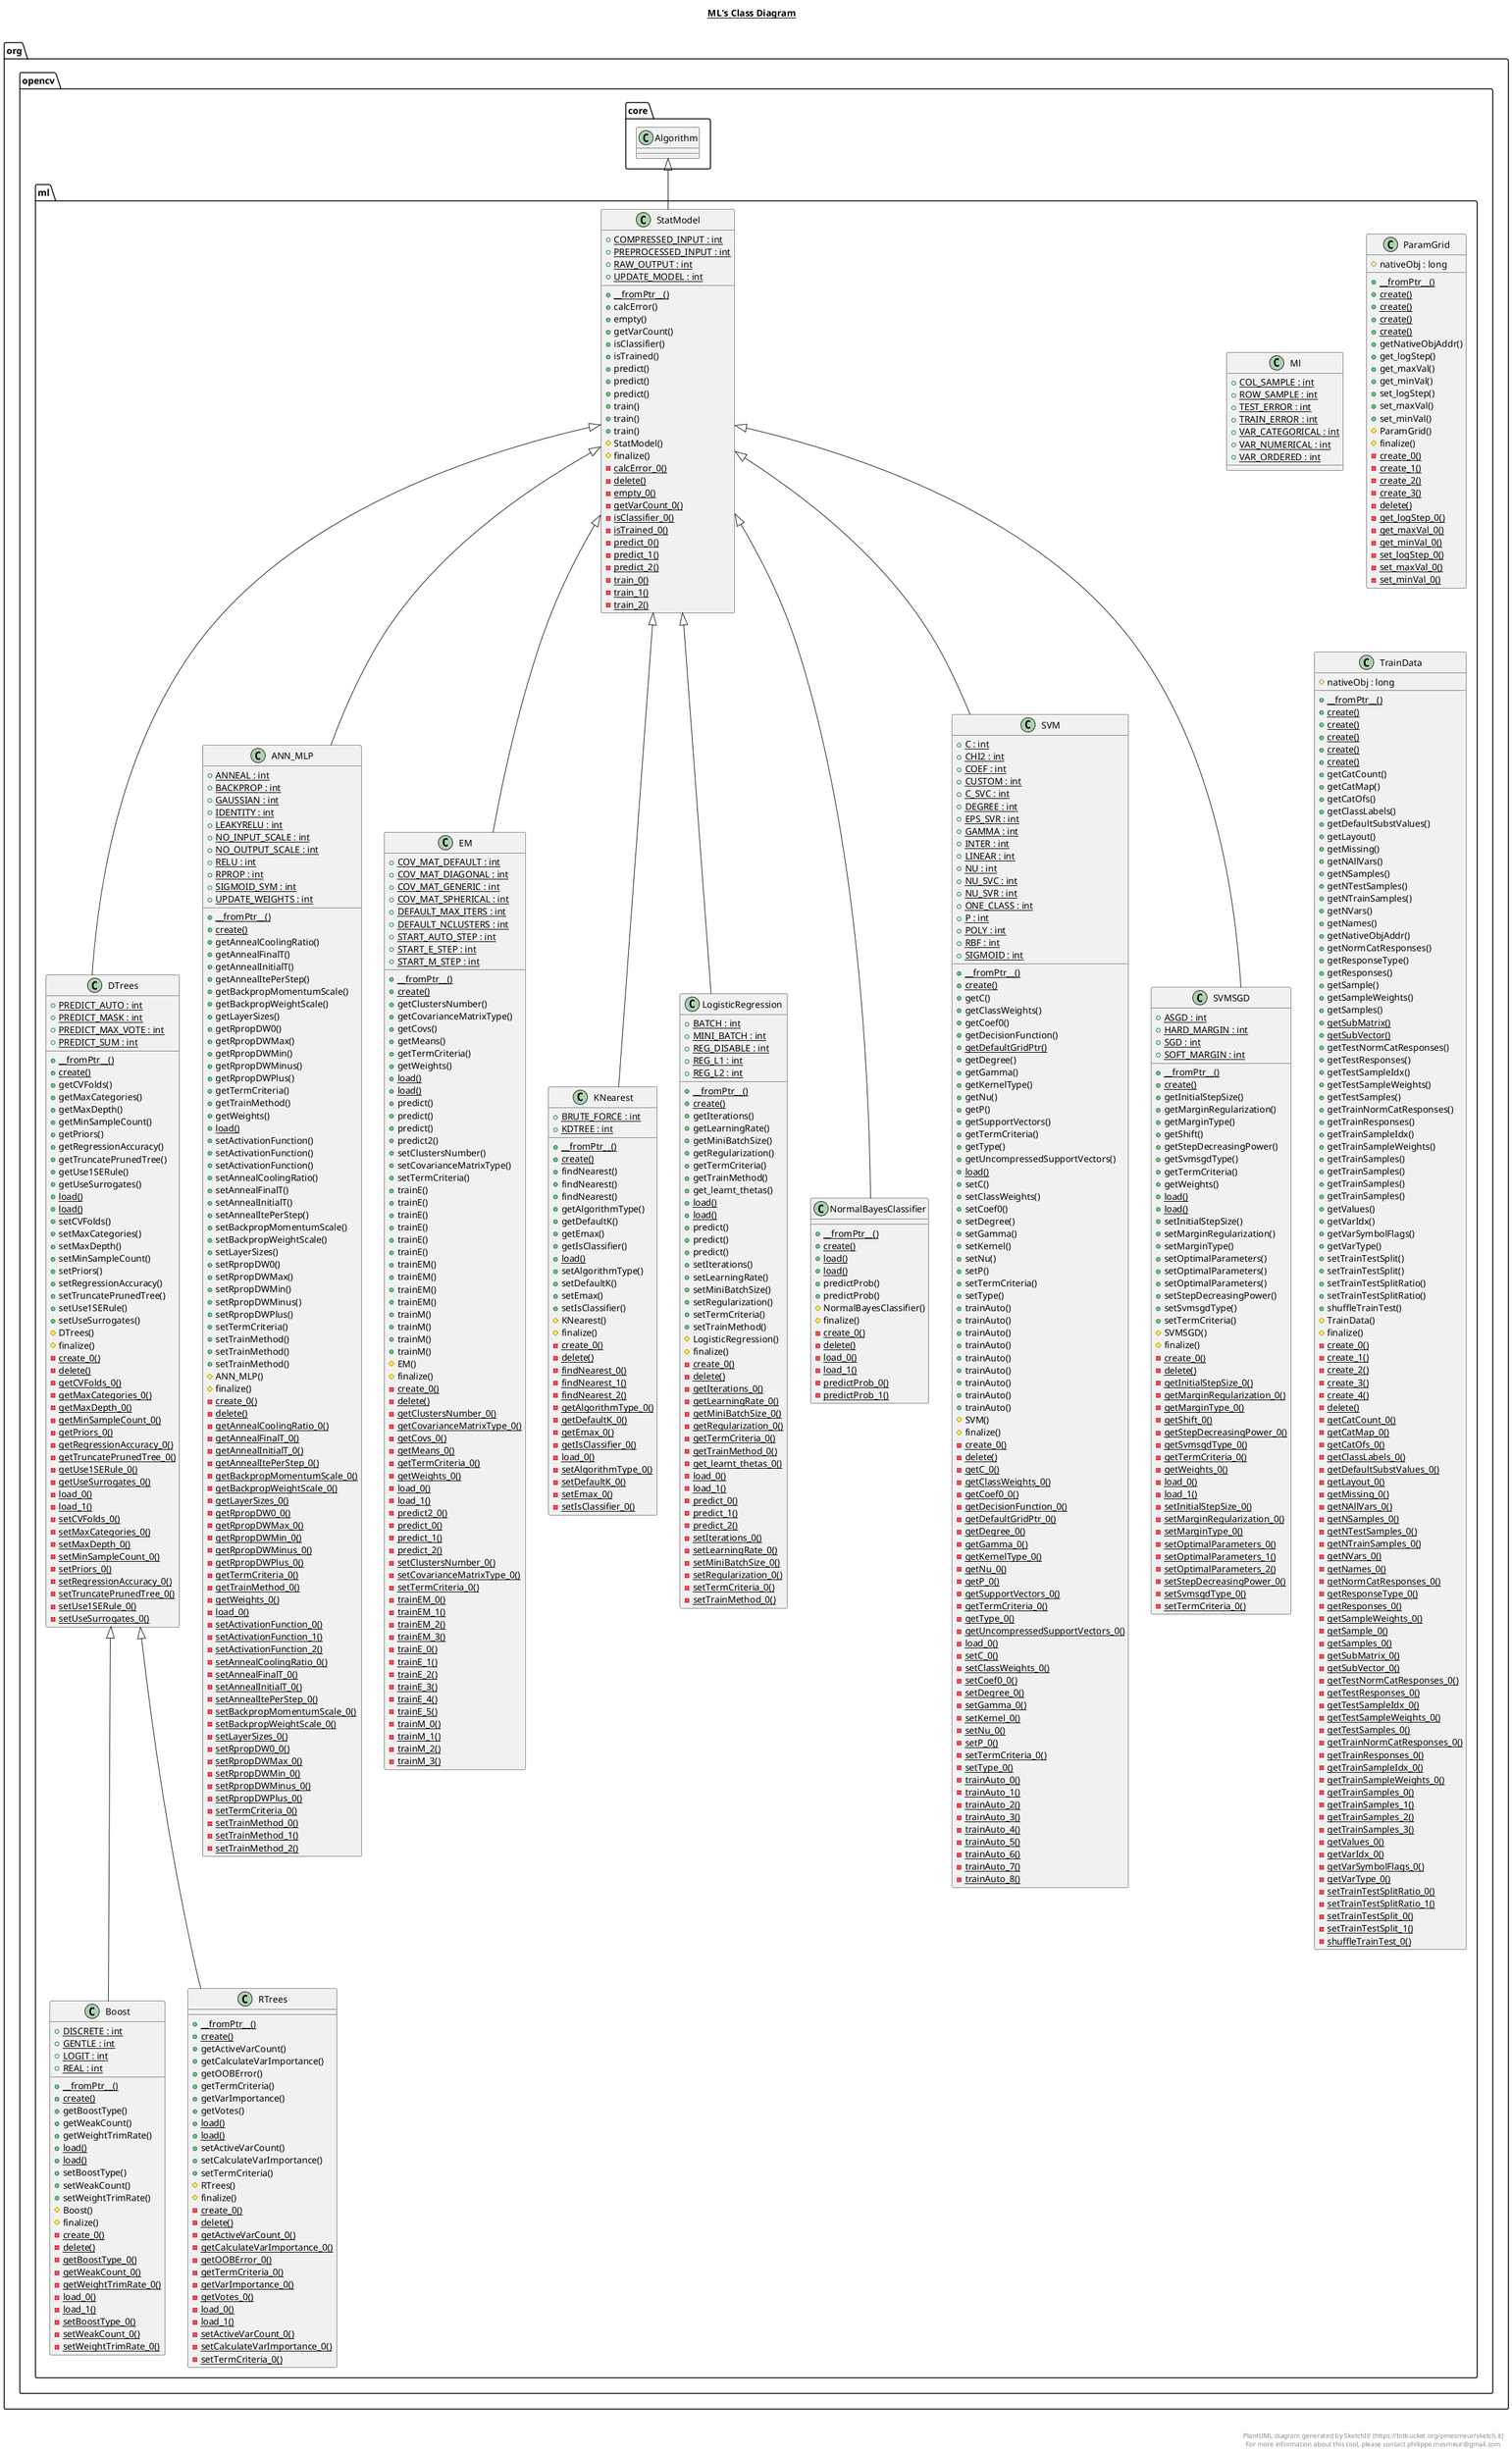 @startuml

title __ML's Class Diagram__\n

  namespace org.opencv {
    namespace ml {
      class org.opencv.ml.ANN_MLP {
          {static} + ANNEAL : int
          {static} + BACKPROP : int
          {static} + GAUSSIAN : int
          {static} + IDENTITY : int
          {static} + LEAKYRELU : int
          {static} + NO_INPUT_SCALE : int
          {static} + NO_OUTPUT_SCALE : int
          {static} + RELU : int
          {static} + RPROP : int
          {static} + SIGMOID_SYM : int
          {static} + UPDATE_WEIGHTS : int
          {static} + __fromPtr__()
          {static} + create()
          + getAnnealCoolingRatio()
          + getAnnealFinalT()
          + getAnnealInitialT()
          + getAnnealItePerStep()
          + getBackpropMomentumScale()
          + getBackpropWeightScale()
          + getLayerSizes()
          + getRpropDW0()
          + getRpropDWMax()
          + getRpropDWMin()
          + getRpropDWMinus()
          + getRpropDWPlus()
          + getTermCriteria()
          + getTrainMethod()
          + getWeights()
          {static} + load()
          + setActivationFunction()
          + setActivationFunction()
          + setActivationFunction()
          + setAnnealCoolingRatio()
          + setAnnealFinalT()
          + setAnnealInitialT()
          + setAnnealItePerStep()
          + setBackpropMomentumScale()
          + setBackpropWeightScale()
          + setLayerSizes()
          + setRpropDW0()
          + setRpropDWMax()
          + setRpropDWMin()
          + setRpropDWMinus()
          + setRpropDWPlus()
          + setTermCriteria()
          + setTrainMethod()
          + setTrainMethod()
          + setTrainMethod()
          # ANN_MLP()
          # finalize()
          {static} - create_0()
          {static} - delete()
          {static} - getAnnealCoolingRatio_0()
          {static} - getAnnealFinalT_0()
          {static} - getAnnealInitialT_0()
          {static} - getAnnealItePerStep_0()
          {static} - getBackpropMomentumScale_0()
          {static} - getBackpropWeightScale_0()
          {static} - getLayerSizes_0()
          {static} - getRpropDW0_0()
          {static} - getRpropDWMax_0()
          {static} - getRpropDWMin_0()
          {static} - getRpropDWMinus_0()
          {static} - getRpropDWPlus_0()
          {static} - getTermCriteria_0()
          {static} - getTrainMethod_0()
          {static} - getWeights_0()
          {static} - load_0()
          {static} - setActivationFunction_0()
          {static} - setActivationFunction_1()
          {static} - setActivationFunction_2()
          {static} - setAnnealCoolingRatio_0()
          {static} - setAnnealFinalT_0()
          {static} - setAnnealInitialT_0()
          {static} - setAnnealItePerStep_0()
          {static} - setBackpropMomentumScale_0()
          {static} - setBackpropWeightScale_0()
          {static} - setLayerSizes_0()
          {static} - setRpropDW0_0()
          {static} - setRpropDWMax_0()
          {static} - setRpropDWMin_0()
          {static} - setRpropDWMinus_0()
          {static} - setRpropDWPlus_0()
          {static} - setTermCriteria_0()
          {static} - setTrainMethod_0()
          {static} - setTrainMethod_1()
          {static} - setTrainMethod_2()
      }
    }
  }
  

  namespace org.opencv {
    namespace ml {
      class org.opencv.ml.Boost {
          {static} + DISCRETE : int
          {static} + GENTLE : int
          {static} + LOGIT : int
          {static} + REAL : int
          {static} + __fromPtr__()
          {static} + create()
          + getBoostType()
          + getWeakCount()
          + getWeightTrimRate()
          {static} + load()
          {static} + load()
          + setBoostType()
          + setWeakCount()
          + setWeightTrimRate()
          # Boost()
          # finalize()
          {static} - create_0()
          {static} - delete()
          {static} - getBoostType_0()
          {static} - getWeakCount_0()
          {static} - getWeightTrimRate_0()
          {static} - load_0()
          {static} - load_1()
          {static} - setBoostType_0()
          {static} - setWeakCount_0()
          {static} - setWeightTrimRate_0()
      }
    }
  }
  

  namespace org.opencv {
    namespace ml {
      class org.opencv.ml.DTrees {
          {static} + PREDICT_AUTO : int
          {static} + PREDICT_MASK : int
          {static} + PREDICT_MAX_VOTE : int
          {static} + PREDICT_SUM : int
          {static} + __fromPtr__()
          {static} + create()
          + getCVFolds()
          + getMaxCategories()
          + getMaxDepth()
          + getMinSampleCount()
          + getPriors()
          + getRegressionAccuracy()
          + getTruncatePrunedTree()
          + getUse1SERule()
          + getUseSurrogates()
          {static} + load()
          {static} + load()
          + setCVFolds()
          + setMaxCategories()
          + setMaxDepth()
          + setMinSampleCount()
          + setPriors()
          + setRegressionAccuracy()
          + setTruncatePrunedTree()
          + setUse1SERule()
          + setUseSurrogates()
          # DTrees()
          # finalize()
          {static} - create_0()
          {static} - delete()
          {static} - getCVFolds_0()
          {static} - getMaxCategories_0()
          {static} - getMaxDepth_0()
          {static} - getMinSampleCount_0()
          {static} - getPriors_0()
          {static} - getRegressionAccuracy_0()
          {static} - getTruncatePrunedTree_0()
          {static} - getUse1SERule_0()
          {static} - getUseSurrogates_0()
          {static} - load_0()
          {static} - load_1()
          {static} - setCVFolds_0()
          {static} - setMaxCategories_0()
          {static} - setMaxDepth_0()
          {static} - setMinSampleCount_0()
          {static} - setPriors_0()
          {static} - setRegressionAccuracy_0()
          {static} - setTruncatePrunedTree_0()
          {static} - setUse1SERule_0()
          {static} - setUseSurrogates_0()
      }
    }
  }
  

  namespace org.opencv {
    namespace ml {
      class org.opencv.ml.EM {
          {static} + COV_MAT_DEFAULT : int
          {static} + COV_MAT_DIAGONAL : int
          {static} + COV_MAT_GENERIC : int
          {static} + COV_MAT_SPHERICAL : int
          {static} + DEFAULT_MAX_ITERS : int
          {static} + DEFAULT_NCLUSTERS : int
          {static} + START_AUTO_STEP : int
          {static} + START_E_STEP : int
          {static} + START_M_STEP : int
          {static} + __fromPtr__()
          {static} + create()
          + getClustersNumber()
          + getCovarianceMatrixType()
          + getCovs()
          + getMeans()
          + getTermCriteria()
          + getWeights()
          {static} + load()
          {static} + load()
          + predict()
          + predict()
          + predict()
          + predict2()
          + setClustersNumber()
          + setCovarianceMatrixType()
          + setTermCriteria()
          + trainE()
          + trainE()
          + trainE()
          + trainE()
          + trainE()
          + trainE()
          + trainEM()
          + trainEM()
          + trainEM()
          + trainEM()
          + trainM()
          + trainM()
          + trainM()
          + trainM()
          # EM()
          # finalize()
          {static} - create_0()
          {static} - delete()
          {static} - getClustersNumber_0()
          {static} - getCovarianceMatrixType_0()
          {static} - getCovs_0()
          {static} - getMeans_0()
          {static} - getTermCriteria_0()
          {static} - getWeights_0()
          {static} - load_0()
          {static} - load_1()
          {static} - predict2_0()
          {static} - predict_0()
          {static} - predict_1()
          {static} - predict_2()
          {static} - setClustersNumber_0()
          {static} - setCovarianceMatrixType_0()
          {static} - setTermCriteria_0()
          {static} - trainEM_0()
          {static} - trainEM_1()
          {static} - trainEM_2()
          {static} - trainEM_3()
          {static} - trainE_0()
          {static} - trainE_1()
          {static} - trainE_2()
          {static} - trainE_3()
          {static} - trainE_4()
          {static} - trainE_5()
          {static} - trainM_0()
          {static} - trainM_1()
          {static} - trainM_2()
          {static} - trainM_3()
      }
    }
  }
  

  namespace org.opencv {
    namespace ml {
      class org.opencv.ml.KNearest {
          {static} + BRUTE_FORCE : int
          {static} + KDTREE : int
          {static} + __fromPtr__()
          {static} + create()
          + findNearest()
          + findNearest()
          + findNearest()
          + getAlgorithmType()
          + getDefaultK()
          + getEmax()
          + getIsClassifier()
          {static} + load()
          + setAlgorithmType()
          + setDefaultK()
          + setEmax()
          + setIsClassifier()
          # KNearest()
          # finalize()
          {static} - create_0()
          {static} - delete()
          {static} - findNearest_0()
          {static} - findNearest_1()
          {static} - findNearest_2()
          {static} - getAlgorithmType_0()
          {static} - getDefaultK_0()
          {static} - getEmax_0()
          {static} - getIsClassifier_0()
          {static} - load_0()
          {static} - setAlgorithmType_0()
          {static} - setDefaultK_0()
          {static} - setEmax_0()
          {static} - setIsClassifier_0()
      }
    }
  }
  

  namespace org.opencv {
    namespace ml {
      class org.opencv.ml.LogisticRegression {
          {static} + BATCH : int
          {static} + MINI_BATCH : int
          {static} + REG_DISABLE : int
          {static} + REG_L1 : int
          {static} + REG_L2 : int
          {static} + __fromPtr__()
          {static} + create()
          + getIterations()
          + getLearningRate()
          + getMiniBatchSize()
          + getRegularization()
          + getTermCriteria()
          + getTrainMethod()
          + get_learnt_thetas()
          {static} + load()
          {static} + load()
          + predict()
          + predict()
          + predict()
          + setIterations()
          + setLearningRate()
          + setMiniBatchSize()
          + setRegularization()
          + setTermCriteria()
          + setTrainMethod()
          # LogisticRegression()
          # finalize()
          {static} - create_0()
          {static} - delete()
          {static} - getIterations_0()
          {static} - getLearningRate_0()
          {static} - getMiniBatchSize_0()
          {static} - getRegularization_0()
          {static} - getTermCriteria_0()
          {static} - getTrainMethod_0()
          {static} - get_learnt_thetas_0()
          {static} - load_0()
          {static} - load_1()
          {static} - predict_0()
          {static} - predict_1()
          {static} - predict_2()
          {static} - setIterations_0()
          {static} - setLearningRate_0()
          {static} - setMiniBatchSize_0()
          {static} - setRegularization_0()
          {static} - setTermCriteria_0()
          {static} - setTrainMethod_0()
      }
    }
  }
  

  namespace org.opencv {
    namespace ml {
      class org.opencv.ml.Ml {
          {static} + COL_SAMPLE : int
          {static} + ROW_SAMPLE : int
          {static} + TEST_ERROR : int
          {static} + TRAIN_ERROR : int
          {static} + VAR_CATEGORICAL : int
          {static} + VAR_NUMERICAL : int
          {static} + VAR_ORDERED : int
      }
    }
  }
  

  namespace org.opencv {
    namespace ml {
      class org.opencv.ml.NormalBayesClassifier {
          {static} + __fromPtr__()
          {static} + create()
          {static} + load()
          {static} + load()
          + predictProb()
          + predictProb()
          # NormalBayesClassifier()
          # finalize()
          {static} - create_0()
          {static} - delete()
          {static} - load_0()
          {static} - load_1()
          {static} - predictProb_0()
          {static} - predictProb_1()
      }
    }
  }
  

  namespace org.opencv {
    namespace ml {
      class org.opencv.ml.ParamGrid {
          # nativeObj : long
          {static} + __fromPtr__()
          {static} + create()
          {static} + create()
          {static} + create()
          {static} + create()
          + getNativeObjAddr()
          + get_logStep()
          + get_maxVal()
          + get_minVal()
          + set_logStep()
          + set_maxVal()
          + set_minVal()
          # ParamGrid()
          # finalize()
          {static} - create_0()
          {static} - create_1()
          {static} - create_2()
          {static} - create_3()
          {static} - delete()
          {static} - get_logStep_0()
          {static} - get_maxVal_0()
          {static} - get_minVal_0()
          {static} - set_logStep_0()
          {static} - set_maxVal_0()
          {static} - set_minVal_0()
      }
    }
  }
  

  namespace org.opencv {
    namespace ml {
      class org.opencv.ml.RTrees {
          {static} + __fromPtr__()
          {static} + create()
          + getActiveVarCount()
          + getCalculateVarImportance()
          + getOOBError()
          + getTermCriteria()
          + getVarImportance()
          + getVotes()
          {static} + load()
          {static} + load()
          + setActiveVarCount()
          + setCalculateVarImportance()
          + setTermCriteria()
          # RTrees()
          # finalize()
          {static} - create_0()
          {static} - delete()
          {static} - getActiveVarCount_0()
          {static} - getCalculateVarImportance_0()
          {static} - getOOBError_0()
          {static} - getTermCriteria_0()
          {static} - getVarImportance_0()
          {static} - getVotes_0()
          {static} - load_0()
          {static} - load_1()
          {static} - setActiveVarCount_0()
          {static} - setCalculateVarImportance_0()
          {static} - setTermCriteria_0()
      }
    }
  }
  

  namespace org.opencv {
    namespace ml {
      class org.opencv.ml.SVM {
          {static} + C : int
          {static} + CHI2 : int
          {static} + COEF : int
          {static} + CUSTOM : int
          {static} + C_SVC : int
          {static} + DEGREE : int
          {static} + EPS_SVR : int
          {static} + GAMMA : int
          {static} + INTER : int
          {static} + LINEAR : int
          {static} + NU : int
          {static} + NU_SVC : int
          {static} + NU_SVR : int
          {static} + ONE_CLASS : int
          {static} + P : int
          {static} + POLY : int
          {static} + RBF : int
          {static} + SIGMOID : int
          {static} + __fromPtr__()
          {static} + create()
          + getC()
          + getClassWeights()
          + getCoef0()
          + getDecisionFunction()
          {static} + getDefaultGridPtr()
          + getDegree()
          + getGamma()
          + getKernelType()
          + getNu()
          + getP()
          + getSupportVectors()
          + getTermCriteria()
          + getType()
          + getUncompressedSupportVectors()
          {static} + load()
          + setC()
          + setClassWeights()
          + setCoef0()
          + setDegree()
          + setGamma()
          + setKernel()
          + setNu()
          + setP()
          + setTermCriteria()
          + setType()
          + trainAuto()
          + trainAuto()
          + trainAuto()
          + trainAuto()
          + trainAuto()
          + trainAuto()
          + trainAuto()
          + trainAuto()
          + trainAuto()
          # SVM()
          # finalize()
          {static} - create_0()
          {static} - delete()
          {static} - getC_0()
          {static} - getClassWeights_0()
          {static} - getCoef0_0()
          {static} - getDecisionFunction_0()
          {static} - getDefaultGridPtr_0()
          {static} - getDegree_0()
          {static} - getGamma_0()
          {static} - getKernelType_0()
          {static} - getNu_0()
          {static} - getP_0()
          {static} - getSupportVectors_0()
          {static} - getTermCriteria_0()
          {static} - getType_0()
          {static} - getUncompressedSupportVectors_0()
          {static} - load_0()
          {static} - setC_0()
          {static} - setClassWeights_0()
          {static} - setCoef0_0()
          {static} - setDegree_0()
          {static} - setGamma_0()
          {static} - setKernel_0()
          {static} - setNu_0()
          {static} - setP_0()
          {static} - setTermCriteria_0()
          {static} - setType_0()
          {static} - trainAuto_0()
          {static} - trainAuto_1()
          {static} - trainAuto_2()
          {static} - trainAuto_3()
          {static} - trainAuto_4()
          {static} - trainAuto_5()
          {static} - trainAuto_6()
          {static} - trainAuto_7()
          {static} - trainAuto_8()
      }
    }
  }
  

  namespace org.opencv {
    namespace ml {
      class org.opencv.ml.SVMSGD {
          {static} + ASGD : int
          {static} + HARD_MARGIN : int
          {static} + SGD : int
          {static} + SOFT_MARGIN : int
          {static} + __fromPtr__()
          {static} + create()
          + getInitialStepSize()
          + getMarginRegularization()
          + getMarginType()
          + getShift()
          + getStepDecreasingPower()
          + getSvmsgdType()
          + getTermCriteria()
          + getWeights()
          {static} + load()
          {static} + load()
          + setInitialStepSize()
          + setMarginRegularization()
          + setMarginType()
          + setOptimalParameters()
          + setOptimalParameters()
          + setOptimalParameters()
          + setStepDecreasingPower()
          + setSvmsgdType()
          + setTermCriteria()
          # SVMSGD()
          # finalize()
          {static} - create_0()
          {static} - delete()
          {static} - getInitialStepSize_0()
          {static} - getMarginRegularization_0()
          {static} - getMarginType_0()
          {static} - getShift_0()
          {static} - getStepDecreasingPower_0()
          {static} - getSvmsgdType_0()
          {static} - getTermCriteria_0()
          {static} - getWeights_0()
          {static} - load_0()
          {static} - load_1()
          {static} - setInitialStepSize_0()
          {static} - setMarginRegularization_0()
          {static} - setMarginType_0()
          {static} - setOptimalParameters_0()
          {static} - setOptimalParameters_1()
          {static} - setOptimalParameters_2()
          {static} - setStepDecreasingPower_0()
          {static} - setSvmsgdType_0()
          {static} - setTermCriteria_0()
      }
    }
  }
  

  namespace org.opencv {
    namespace ml {
      class org.opencv.ml.StatModel {
          {static} + COMPRESSED_INPUT : int
          {static} + PREPROCESSED_INPUT : int
          {static} + RAW_OUTPUT : int
          {static} + UPDATE_MODEL : int
          {static} + __fromPtr__()
          + calcError()
          + empty()
          + getVarCount()
          + isClassifier()
          + isTrained()
          + predict()
          + predict()
          + predict()
          + train()
          + train()
          + train()
          # StatModel()
          # finalize()
          {static} - calcError_0()
          {static} - delete()
          {static} - empty_0()
          {static} - getVarCount_0()
          {static} - isClassifier_0()
          {static} - isTrained_0()
          {static} - predict_0()
          {static} - predict_1()
          {static} - predict_2()
          {static} - train_0()
          {static} - train_1()
          {static} - train_2()
      }
    }
  }
  

  namespace org.opencv {
    namespace ml {
      class org.opencv.ml.TrainData {
          # nativeObj : long
          {static} + __fromPtr__()
          {static} + create()
          {static} + create()
          {static} + create()
          {static} + create()
          {static} + create()
          + getCatCount()
          + getCatMap()
          + getCatOfs()
          + getClassLabels()
          + getDefaultSubstValues()
          + getLayout()
          + getMissing()
          + getNAllVars()
          + getNSamples()
          + getNTestSamples()
          + getNTrainSamples()
          + getNVars()
          + getNames()
          + getNativeObjAddr()
          + getNormCatResponses()
          + getResponseType()
          + getResponses()
          + getSample()
          + getSampleWeights()
          + getSamples()
          {static} + getSubMatrix()
          {static} + getSubVector()
          + getTestNormCatResponses()
          + getTestResponses()
          + getTestSampleIdx()
          + getTestSampleWeights()
          + getTestSamples()
          + getTrainNormCatResponses()
          + getTrainResponses()
          + getTrainSampleIdx()
          + getTrainSampleWeights()
          + getTrainSamples()
          + getTrainSamples()
          + getTrainSamples()
          + getTrainSamples()
          + getValues()
          + getVarIdx()
          + getVarSymbolFlags()
          + getVarType()
          + setTrainTestSplit()
          + setTrainTestSplit()
          + setTrainTestSplitRatio()
          + setTrainTestSplitRatio()
          + shuffleTrainTest()
          # TrainData()
          # finalize()
          {static} - create_0()
          {static} - create_1()
          {static} - create_2()
          {static} - create_3()
          {static} - create_4()
          {static} - delete()
          {static} - getCatCount_0()
          {static} - getCatMap_0()
          {static} - getCatOfs_0()
          {static} - getClassLabels_0()
          {static} - getDefaultSubstValues_0()
          {static} - getLayout_0()
          {static} - getMissing_0()
          {static} - getNAllVars_0()
          {static} - getNSamples_0()
          {static} - getNTestSamples_0()
          {static} - getNTrainSamples_0()
          {static} - getNVars_0()
          {static} - getNames_0()
          {static} - getNormCatResponses_0()
          {static} - getResponseType_0()
          {static} - getResponses_0()
          {static} - getSampleWeights_0()
          {static} - getSample_0()
          {static} - getSamples_0()
          {static} - getSubMatrix_0()
          {static} - getSubVector_0()
          {static} - getTestNormCatResponses_0()
          {static} - getTestResponses_0()
          {static} - getTestSampleIdx_0()
          {static} - getTestSampleWeights_0()
          {static} - getTestSamples_0()
          {static} - getTrainNormCatResponses_0()
          {static} - getTrainResponses_0()
          {static} - getTrainSampleIdx_0()
          {static} - getTrainSampleWeights_0()
          {static} - getTrainSamples_0()
          {static} - getTrainSamples_1()
          {static} - getTrainSamples_2()
          {static} - getTrainSamples_3()
          {static} - getValues_0()
          {static} - getVarIdx_0()
          {static} - getVarSymbolFlags_0()
          {static} - getVarType_0()
          {static} - setTrainTestSplitRatio_0()
          {static} - setTrainTestSplitRatio_1()
          {static} - setTrainTestSplit_0()
          {static} - setTrainTestSplit_1()
          {static} - shuffleTrainTest_0()
      }
    }
  }
  

  org.opencv.ml.ANN_MLP -up-|> org.opencv.ml.StatModel
  org.opencv.ml.Boost -up-|> org.opencv.ml.DTrees
  org.opencv.ml.DTrees -up-|> org.opencv.ml.StatModel
  org.opencv.ml.EM -up-|> org.opencv.ml.StatModel
  org.opencv.ml.KNearest -up-|> org.opencv.ml.StatModel
  org.opencv.ml.LogisticRegression -up-|> org.opencv.ml.StatModel
  org.opencv.ml.NormalBayesClassifier -up-|> org.opencv.ml.StatModel
  org.opencv.ml.RTrees -up-|> org.opencv.ml.DTrees
  org.opencv.ml.SVM -up-|> org.opencv.ml.StatModel
  org.opencv.ml.SVMSGD -up-|> org.opencv.ml.StatModel
  org.opencv.ml.StatModel -up-|> org.opencv.core.Algorithm


right footer


PlantUML diagram generated by SketchIt! (https://bitbucket.org/pmesmeur/sketch.it)
For more information about this tool, please contact philippe.mesmeur@gmail.com
endfooter

@enduml
